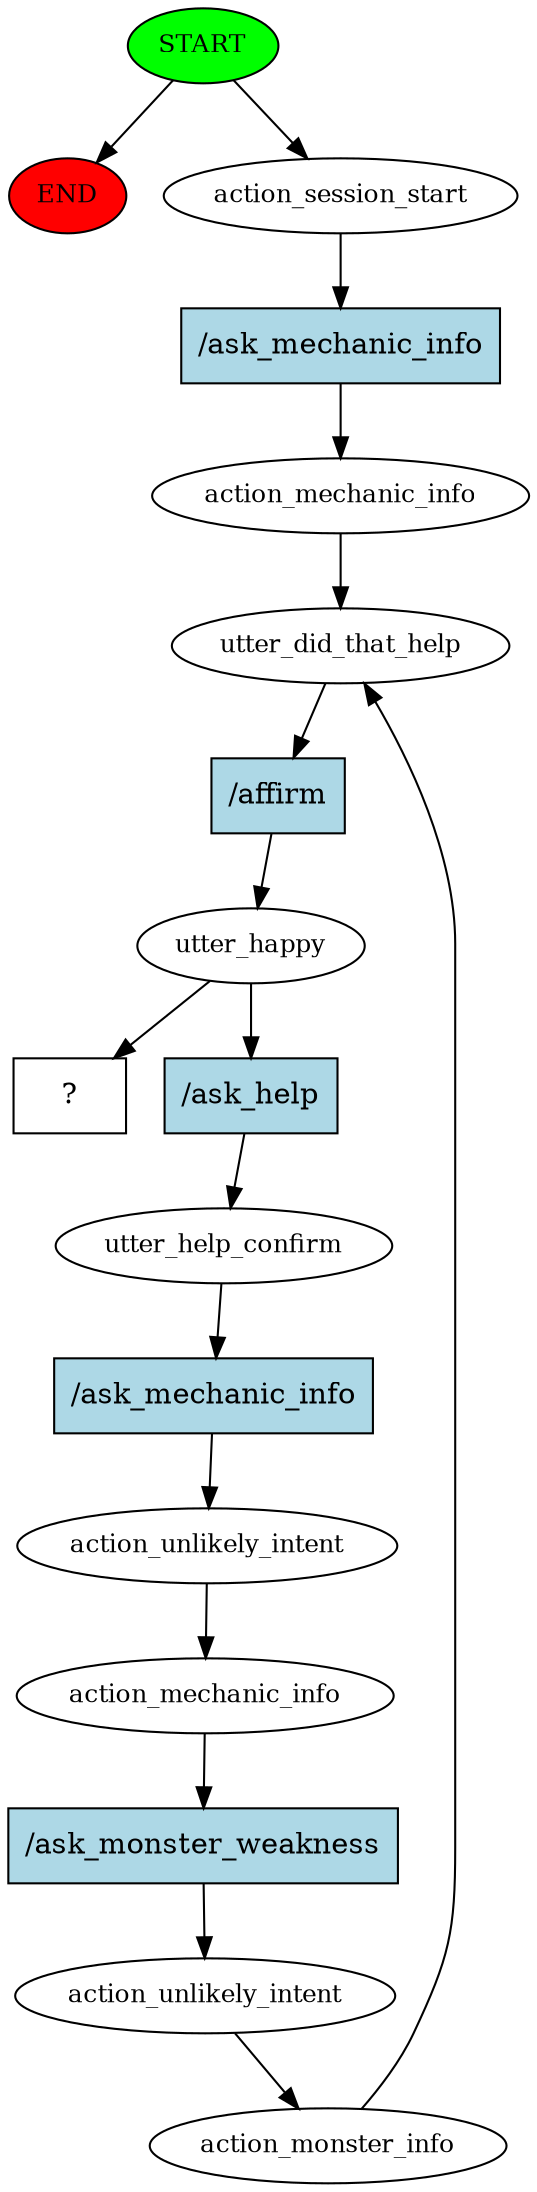 digraph  {
0 [class="start active", fillcolor=green, fontsize=12, label=START, style=filled];
"-1" [class=end, fillcolor=red, fontsize=12, label=END, style=filled];
1 [class=active, fontsize=12, label=action_session_start];
2 [class=active, fontsize=12, label=action_mechanic_info];
3 [class=active, fontsize=12, label=utter_did_that_help];
4 [class=active, fontsize=12, label=utter_happy];
5 [class=active, fontsize=12, label=utter_help_confirm];
6 [class=active, fontsize=12, label=action_unlikely_intent];
7 [class=active, fontsize=12, label=action_mechanic_info];
8 [class=active, fontsize=12, label=action_unlikely_intent];
9 [class=active, fontsize=12, label=action_monster_info];
12 [class="intent dashed active", label="  ?  ", shape=rect];
13 [class="intent active", fillcolor=lightblue, label="/ask_mechanic_info", shape=rect, style=filled];
14 [class="intent active", fillcolor=lightblue, label="/affirm", shape=rect, style=filled];
15 [class="intent active", fillcolor=lightblue, label="/ask_help", shape=rect, style=filled];
16 [class="intent active", fillcolor=lightblue, label="/ask_mechanic_info", shape=rect, style=filled];
17 [class="intent active", fillcolor=lightblue, label="/ask_monster_weakness", shape=rect, style=filled];
0 -> "-1"  [class="", key=NONE, label=""];
0 -> 1  [class=active, key=NONE, label=""];
1 -> 13  [class=active, key=0];
2 -> 3  [class=active, key=NONE, label=""];
3 -> 14  [class=active, key=0];
4 -> 12  [class=active, key=NONE, label=""];
4 -> 15  [class=active, key=0];
5 -> 16  [class=active, key=0];
6 -> 7  [class=active, key=NONE, label=""];
7 -> 17  [class=active, key=0];
8 -> 9  [class=active, key=NONE, label=""];
9 -> 3  [class=active, key=NONE, label=""];
13 -> 2  [class=active, key=0];
14 -> 4  [class=active, key=0];
15 -> 5  [class=active, key=0];
16 -> 6  [class=active, key=0];
17 -> 8  [class=active, key=0];
}
